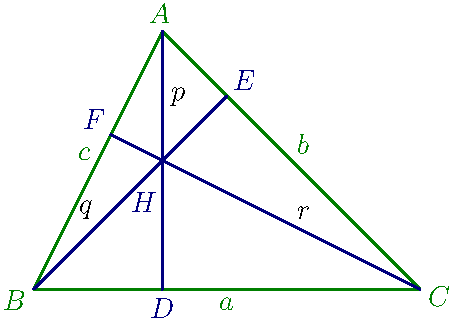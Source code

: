 settings.outformat = "png";
defaultpen(fontsize(14pt));
import geometry;

size(8cm);

pair A = (0, 2);
pair B = (-1, 0);
pair C = (2, 0);
triangle t = triangle(A, B, C);
show(t, bp+0.5*green);
line ha = altitude(t.VA);
line hb = altitude(t.VB);
line hc = altitude(t.VC);
pair D = intersectionpoint(ha, line(t.VB, t.VC));
pair E1 = intersectionpoint(hb, line(t.VA, t.VC));
pair F = intersectionpoint(hc, line(t.VA, t.VB));
draw(A -- D, bp+0.5*blue);
draw(B -- E1, bp+0.5*blue);
draw(C -- F, bp+0.5*blue);
label("$D$", D, align=S, bp+0.5*blue);
label("$E$", E1, align=NE, bp+0.5*blue);
label("$F$", F, align=NW, bp+0.5*blue);
label("$H$", intersectionpoint(line(A, D), line(B, E1)) + (0, -0.2), align=SW, bp+0.5*blue);
pair H = intersectionpoint(line(A, D), line(B, E1));
label("$p$", midpoint(line(A, H)), align=E);
label("$q$", midpoint(line(B, H)), align=NW);
label("$r$", midpoint(line(C, H)), align=NE);
